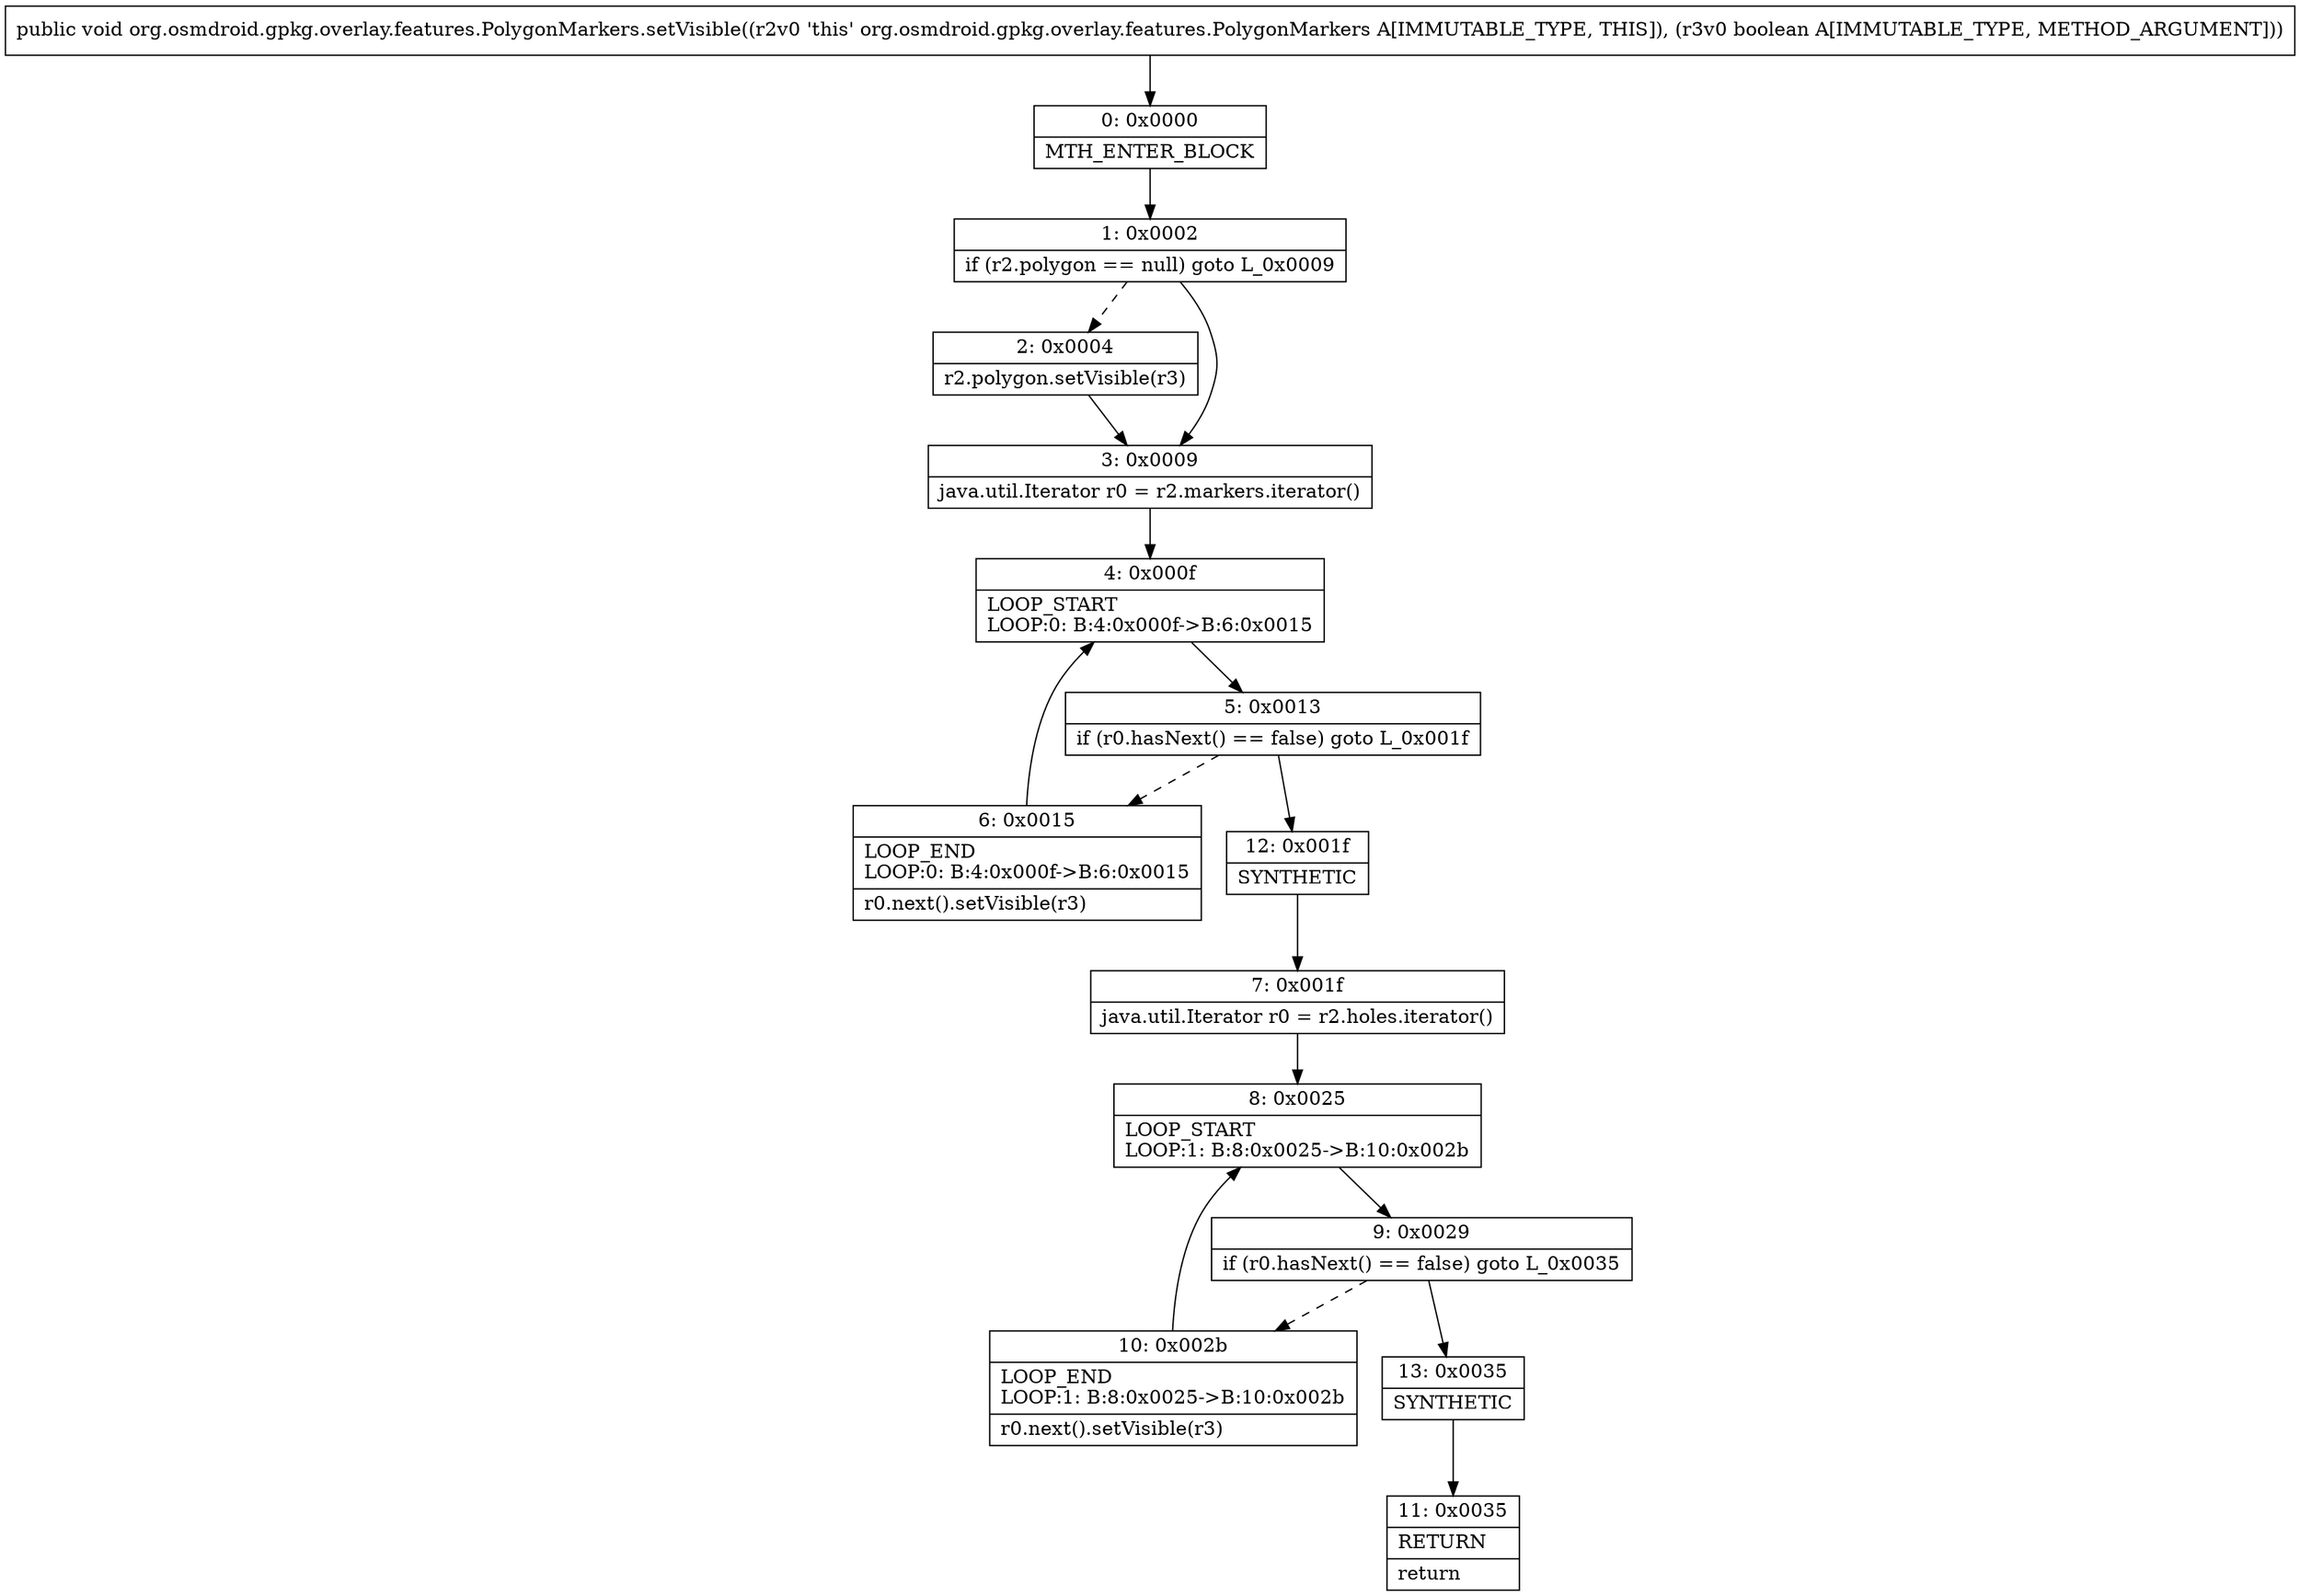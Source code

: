 digraph "CFG fororg.osmdroid.gpkg.overlay.features.PolygonMarkers.setVisible(Z)V" {
Node_0 [shape=record,label="{0\:\ 0x0000|MTH_ENTER_BLOCK\l}"];
Node_1 [shape=record,label="{1\:\ 0x0002|if (r2.polygon == null) goto L_0x0009\l}"];
Node_2 [shape=record,label="{2\:\ 0x0004|r2.polygon.setVisible(r3)\l}"];
Node_3 [shape=record,label="{3\:\ 0x0009|java.util.Iterator r0 = r2.markers.iterator()\l}"];
Node_4 [shape=record,label="{4\:\ 0x000f|LOOP_START\lLOOP:0: B:4:0x000f\-\>B:6:0x0015\l}"];
Node_5 [shape=record,label="{5\:\ 0x0013|if (r0.hasNext() == false) goto L_0x001f\l}"];
Node_6 [shape=record,label="{6\:\ 0x0015|LOOP_END\lLOOP:0: B:4:0x000f\-\>B:6:0x0015\l|r0.next().setVisible(r3)\l}"];
Node_7 [shape=record,label="{7\:\ 0x001f|java.util.Iterator r0 = r2.holes.iterator()\l}"];
Node_8 [shape=record,label="{8\:\ 0x0025|LOOP_START\lLOOP:1: B:8:0x0025\-\>B:10:0x002b\l}"];
Node_9 [shape=record,label="{9\:\ 0x0029|if (r0.hasNext() == false) goto L_0x0035\l}"];
Node_10 [shape=record,label="{10\:\ 0x002b|LOOP_END\lLOOP:1: B:8:0x0025\-\>B:10:0x002b\l|r0.next().setVisible(r3)\l}"];
Node_11 [shape=record,label="{11\:\ 0x0035|RETURN\l|return\l}"];
Node_12 [shape=record,label="{12\:\ 0x001f|SYNTHETIC\l}"];
Node_13 [shape=record,label="{13\:\ 0x0035|SYNTHETIC\l}"];
MethodNode[shape=record,label="{public void org.osmdroid.gpkg.overlay.features.PolygonMarkers.setVisible((r2v0 'this' org.osmdroid.gpkg.overlay.features.PolygonMarkers A[IMMUTABLE_TYPE, THIS]), (r3v0 boolean A[IMMUTABLE_TYPE, METHOD_ARGUMENT])) }"];
MethodNode -> Node_0;
Node_0 -> Node_1;
Node_1 -> Node_2[style=dashed];
Node_1 -> Node_3;
Node_2 -> Node_3;
Node_3 -> Node_4;
Node_4 -> Node_5;
Node_5 -> Node_6[style=dashed];
Node_5 -> Node_12;
Node_6 -> Node_4;
Node_7 -> Node_8;
Node_8 -> Node_9;
Node_9 -> Node_10[style=dashed];
Node_9 -> Node_13;
Node_10 -> Node_8;
Node_12 -> Node_7;
Node_13 -> Node_11;
}

